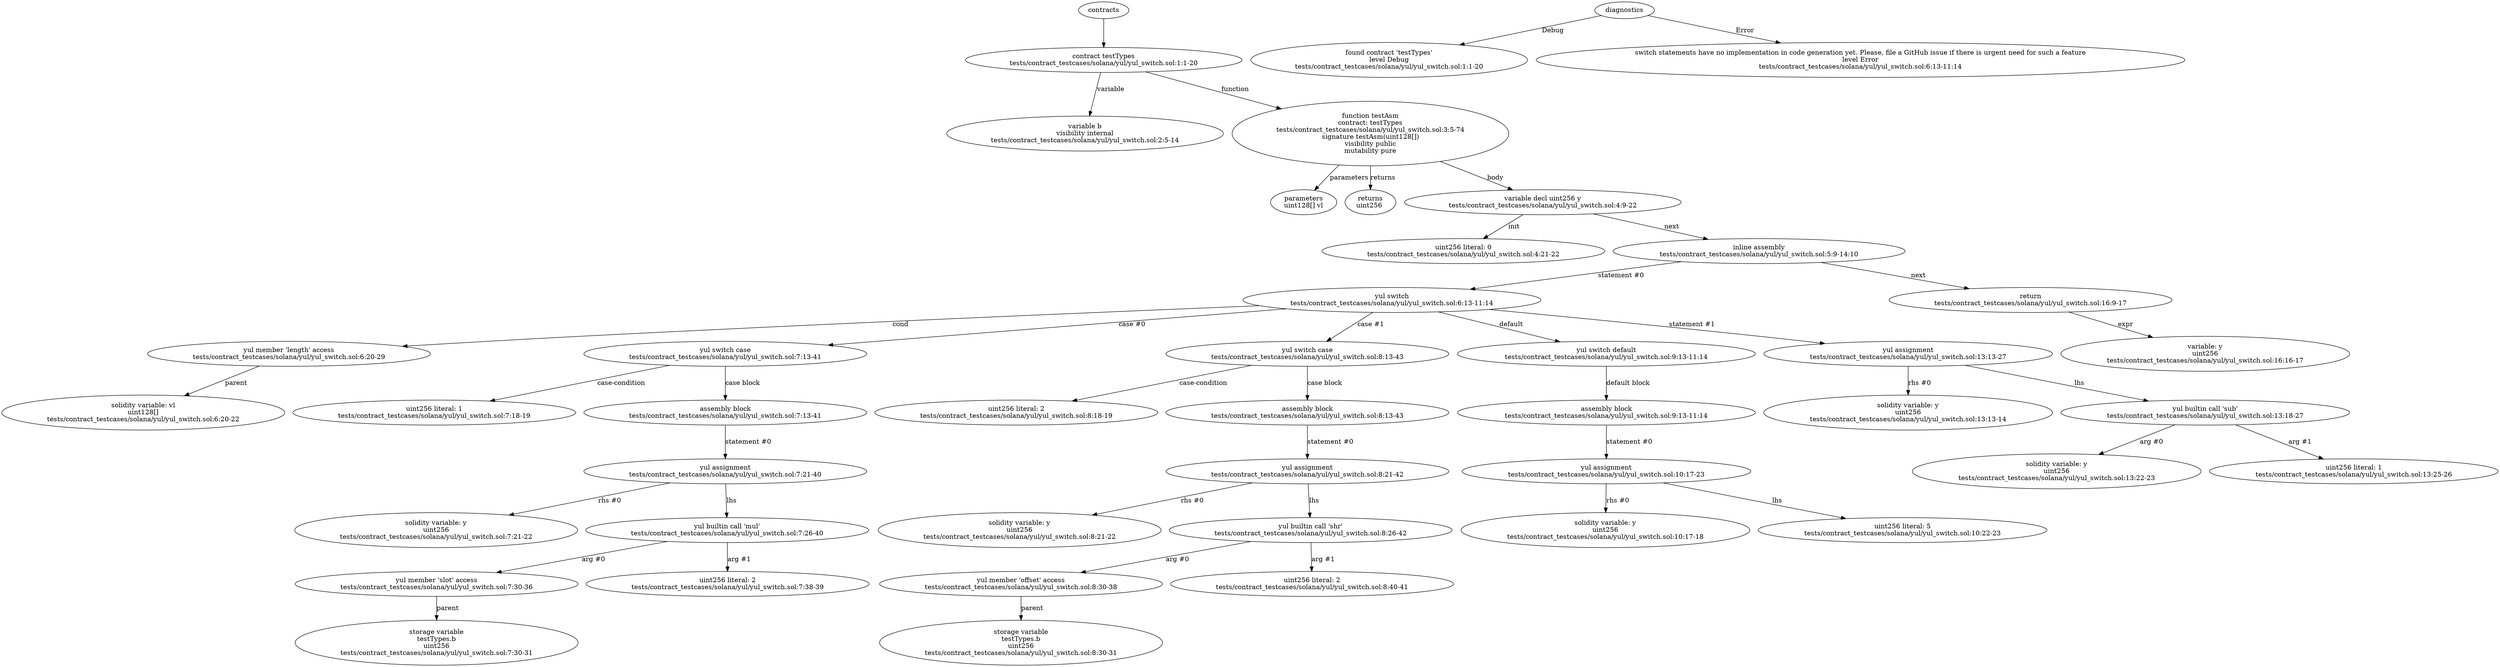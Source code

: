 strict digraph "tests/contract_testcases/solana/yul/yul_switch.sol" {
	contract [label="contract testTypes\ntests/contract_testcases/solana/yul/yul_switch.sol:1:1-20"]
	var [label="variable b\nvisibility internal\ntests/contract_testcases/solana/yul/yul_switch.sol:2:5-14"]
	testAsm [label="function testAsm\ncontract: testTypes\ntests/contract_testcases/solana/yul/yul_switch.sol:3:5-74\nsignature testAsm(uint128[])\nvisibility public\nmutability pure"]
	parameters [label="parameters\nuint128[] vl"]
	returns [label="returns\nuint256 "]
	var_decl [label="variable decl uint256 y\ntests/contract_testcases/solana/yul/yul_switch.sol:4:9-22"]
	number_literal [label="uint256 literal: 0\ntests/contract_testcases/solana/yul/yul_switch.sol:4:21-22"]
	inline_assembly [label="inline assembly\ntests/contract_testcases/solana/yul/yul_switch.sol:5:9-14:10"]
	switch [label="yul switch\ntests/contract_testcases/solana/yul/yul_switch.sol:6:13-11:14"]
	yul_member_access [label="yul member 'length' access\ntests/contract_testcases/solana/yul/yul_switch.sol:6:20-29"]
	solidity_variable [label="solidity variable: vl\nuint128[]\ntests/contract_testcases/solana/yul/yul_switch.sol:6:20-22"]
	case [label="yul switch case\ntests/contract_testcases/solana/yul/yul_switch.sol:7:13-41"]
	yul_number_literal [label="uint256 literal: 1\ntests/contract_testcases/solana/yul/yul_switch.sol:7:18-19"]
	assembly_block [label="assembly block\ntests/contract_testcases/solana/yul/yul_switch.sol:7:13-41"]
	yul_assignment [label="yul assignment\ntests/contract_testcases/solana/yul/yul_switch.sol:7:21-40"]
	solidity_variable_17 [label="solidity variable: y\nuint256\ntests/contract_testcases/solana/yul/yul_switch.sol:7:21-22"]
	yul_builtin_call [label="yul builtin call 'mul'\ntests/contract_testcases/solana/yul/yul_switch.sol:7:26-40"]
	yul_member_access_19 [label="yul member 'slot' access\ntests/contract_testcases/solana/yul/yul_switch.sol:7:30-36"]
	storage_var [label="storage variable\ntestTypes.b\nuint256\ntests/contract_testcases/solana/yul/yul_switch.sol:7:30-31"]
	yul_number_literal_21 [label="uint256 literal: 2\ntests/contract_testcases/solana/yul/yul_switch.sol:7:38-39"]
	case_22 [label="yul switch case\ntests/contract_testcases/solana/yul/yul_switch.sol:8:13-43"]
	yul_number_literal_23 [label="uint256 literal: 2\ntests/contract_testcases/solana/yul/yul_switch.sol:8:18-19"]
	assembly_block_24 [label="assembly block\ntests/contract_testcases/solana/yul/yul_switch.sol:8:13-43"]
	yul_assignment_25 [label="yul assignment\ntests/contract_testcases/solana/yul/yul_switch.sol:8:21-42"]
	solidity_variable_26 [label="solidity variable: y\nuint256\ntests/contract_testcases/solana/yul/yul_switch.sol:8:21-22"]
	yul_builtin_call_27 [label="yul builtin call 'shr'\ntests/contract_testcases/solana/yul/yul_switch.sol:8:26-42"]
	yul_member_access_28 [label="yul member 'offset' access\ntests/contract_testcases/solana/yul/yul_switch.sol:8:30-38"]
	storage_var_29 [label="storage variable\ntestTypes.b\nuint256\ntests/contract_testcases/solana/yul/yul_switch.sol:8:30-31"]
	yul_number_literal_30 [label="uint256 literal: 2\ntests/contract_testcases/solana/yul/yul_switch.sol:8:40-41"]
	default [label="yul switch default\ntests/contract_testcases/solana/yul/yul_switch.sol:9:13-11:14"]
	assembly_block_32 [label="assembly block\ntests/contract_testcases/solana/yul/yul_switch.sol:9:13-11:14"]
	yul_assignment_33 [label="yul assignment\ntests/contract_testcases/solana/yul/yul_switch.sol:10:17-23"]
	solidity_variable_34 [label="solidity variable: y\nuint256\ntests/contract_testcases/solana/yul/yul_switch.sol:10:17-18"]
	yul_number_literal_35 [label="uint256 literal: 5\ntests/contract_testcases/solana/yul/yul_switch.sol:10:22-23"]
	yul_assignment_36 [label="yul assignment\ntests/contract_testcases/solana/yul/yul_switch.sol:13:13-27"]
	solidity_variable_37 [label="solidity variable: y\nuint256\ntests/contract_testcases/solana/yul/yul_switch.sol:13:13-14"]
	yul_builtin_call_38 [label="yul builtin call 'sub'\ntests/contract_testcases/solana/yul/yul_switch.sol:13:18-27"]
	solidity_variable_39 [label="solidity variable: y\nuint256\ntests/contract_testcases/solana/yul/yul_switch.sol:13:22-23"]
	yul_number_literal_40 [label="uint256 literal: 1\ntests/contract_testcases/solana/yul/yul_switch.sol:13:25-26"]
	return [label="return\ntests/contract_testcases/solana/yul/yul_switch.sol:16:9-17"]
	variable [label="variable: y\nuint256\ntests/contract_testcases/solana/yul/yul_switch.sol:16:16-17"]
	diagnostic [label="found contract 'testTypes'\nlevel Debug\ntests/contract_testcases/solana/yul/yul_switch.sol:1:1-20"]
	diagnostic_45 [label="switch statements have no implementation in code generation yet. Please, file a GitHub issue if there is urgent need for such a feature\nlevel Error\ntests/contract_testcases/solana/yul/yul_switch.sol:6:13-11:14"]
	contracts -> contract
	contract -> var [label="variable"]
	contract -> testAsm [label="function"]
	testAsm -> parameters [label="parameters"]
	testAsm -> returns [label="returns"]
	testAsm -> var_decl [label="body"]
	var_decl -> number_literal [label="init"]
	var_decl -> inline_assembly [label="next"]
	inline_assembly -> switch [label="statement #0"]
	switch -> yul_member_access [label="cond"]
	yul_member_access -> solidity_variable [label="parent"]
	switch -> case [label="case #0"]
	case -> yul_number_literal [label="case-condition"]
	case -> assembly_block [label="case block"]
	assembly_block -> yul_assignment [label="statement #0"]
	yul_assignment -> solidity_variable_17 [label="rhs #0"]
	yul_assignment -> yul_builtin_call [label="lhs"]
	yul_builtin_call -> yul_member_access_19 [label="arg #0"]
	yul_member_access_19 -> storage_var [label="parent"]
	yul_builtin_call -> yul_number_literal_21 [label="arg #1"]
	switch -> case_22 [label="case #1"]
	case_22 -> yul_number_literal_23 [label="case-condition"]
	case_22 -> assembly_block_24 [label="case block"]
	assembly_block_24 -> yul_assignment_25 [label="statement #0"]
	yul_assignment_25 -> solidity_variable_26 [label="rhs #0"]
	yul_assignment_25 -> yul_builtin_call_27 [label="lhs"]
	yul_builtin_call_27 -> yul_member_access_28 [label="arg #0"]
	yul_member_access_28 -> storage_var_29 [label="parent"]
	yul_builtin_call_27 -> yul_number_literal_30 [label="arg #1"]
	switch -> default [label="default"]
	default -> assembly_block_32 [label="default block"]
	assembly_block_32 -> yul_assignment_33 [label="statement #0"]
	yul_assignment_33 -> solidity_variable_34 [label="rhs #0"]
	yul_assignment_33 -> yul_number_literal_35 [label="lhs"]
	switch -> yul_assignment_36 [label="statement #1"]
	yul_assignment_36 -> solidity_variable_37 [label="rhs #0"]
	yul_assignment_36 -> yul_builtin_call_38 [label="lhs"]
	yul_builtin_call_38 -> solidity_variable_39 [label="arg #0"]
	yul_builtin_call_38 -> yul_number_literal_40 [label="arg #1"]
	inline_assembly -> return [label="next"]
	return -> variable [label="expr"]
	diagnostics -> diagnostic [label="Debug"]
	diagnostics -> diagnostic_45 [label="Error"]
}
